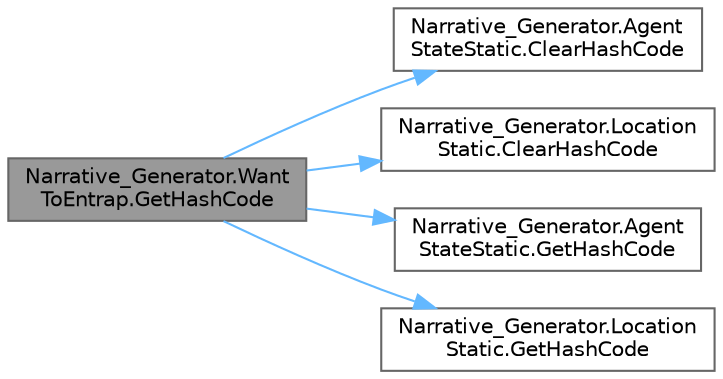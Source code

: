 digraph "Narrative_Generator.WantToEntrap.GetHashCode"
{
 // LATEX_PDF_SIZE
  bgcolor="transparent";
  edge [fontname=Helvetica,fontsize=10,labelfontname=Helvetica,labelfontsize=10];
  node [fontname=Helvetica,fontsize=10,shape=box,height=0.2,width=0.4];
  rankdir="LR";
  Node1 [label="Narrative_Generator.Want\lToEntrap.GetHashCode",height=0.2,width=0.4,color="gray40", fillcolor="grey60", style="filled", fontcolor="black",tooltip="Calculates and returns the hash code of this instance of the WantToEntrap."];
  Node1 -> Node2 [color="steelblue1",style="solid"];
  Node2 [label="Narrative_Generator.Agent\lStateStatic.ClearHashCode",height=0.2,width=0.4,color="grey40", fillcolor="white", style="filled",URL="$class_narrative___generator_1_1_agent_state_static.html#a2827a4f98ca2a38a486f746f40883d47",tooltip="Clears the current hash code value."];
  Node1 -> Node3 [color="steelblue1",style="solid"];
  Node3 [label="Narrative_Generator.Location\lStatic.ClearHashCode",height=0.2,width=0.4,color="grey40", fillcolor="white", style="filled",URL="$class_narrative___generator_1_1_location_static.html#a7d9ed82d1e88a7362f28742b114f158f",tooltip="Clears the current hash code value."];
  Node1 -> Node4 [color="steelblue1",style="solid"];
  Node4 [label="Narrative_Generator.Agent\lStateStatic.GetHashCode",height=0.2,width=0.4,color="grey40", fillcolor="white", style="filled",URL="$class_narrative___generator_1_1_agent_state_static.html#acf5f6b1ff2055ef1ab278bb6183d0b67",tooltip="Calculates and returns the hash code of this instance of the static part of the agent's state."];
  Node1 -> Node5 [color="steelblue1",style="solid"];
  Node5 [label="Narrative_Generator.Location\lStatic.GetHashCode",height=0.2,width=0.4,color="grey40", fillcolor="white", style="filled",URL="$class_narrative___generator_1_1_location_static.html#afdf0469fcf16de27c9e6aec0cceac571",tooltip="Calculates and returns the hash code of this instance of the LocationStatic."];
}
